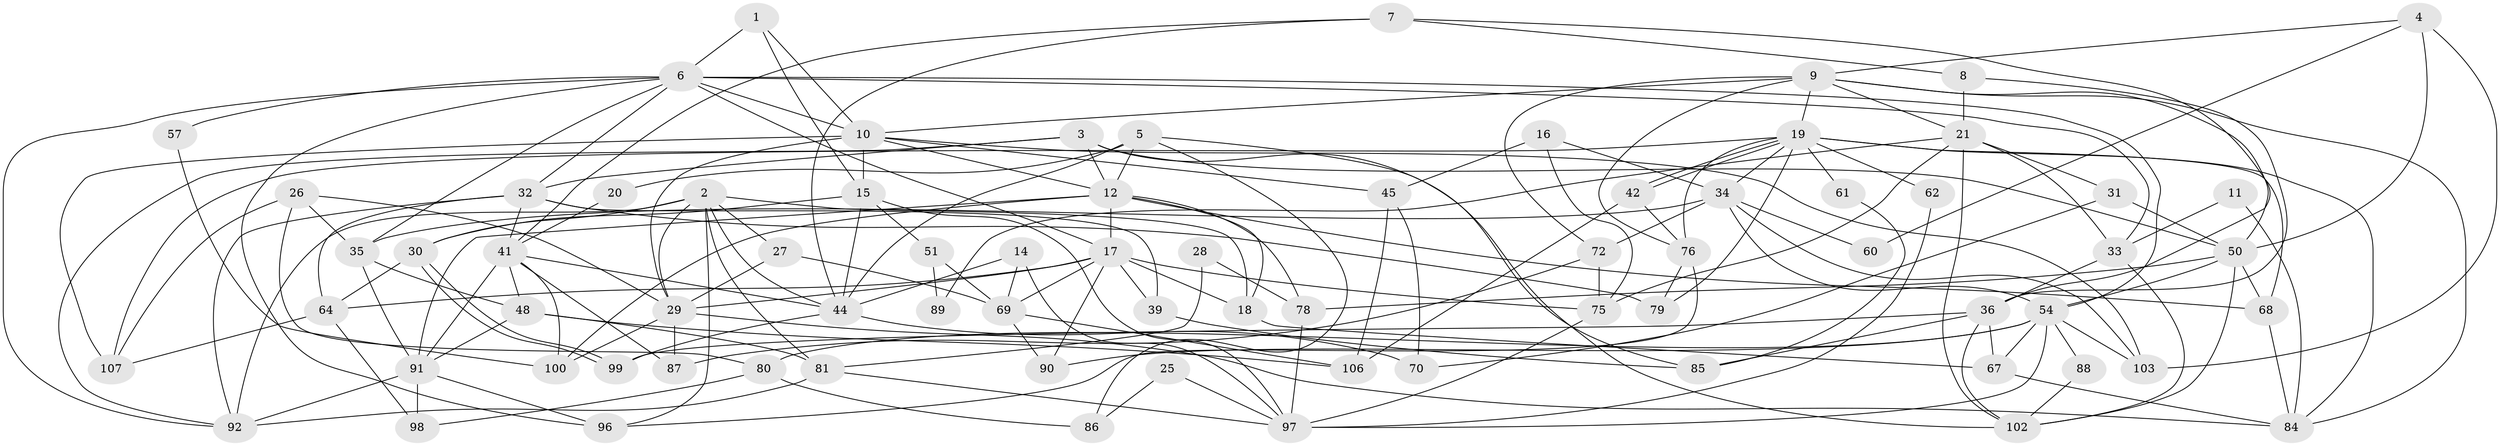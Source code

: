 // original degree distribution, {3: 0.2962962962962963, 4: 0.3055555555555556, 5: 0.12037037037037036, 2: 0.1111111111111111, 6: 0.12037037037037036, 8: 0.018518518518518517, 7: 0.027777777777777776}
// Generated by graph-tools (version 1.1) at 2025/18/03/04/25 18:18:55]
// undirected, 75 vertices, 181 edges
graph export_dot {
graph [start="1"]
  node [color=gray90,style=filled];
  1;
  2 [super="+46"];
  3;
  4 [super="+108"];
  5 [super="+52"];
  6 [super="+58+13"];
  7;
  8;
  9 [super="+82"];
  10 [super="+40+73"];
  11;
  12 [super="+23+53"];
  14;
  15 [super="+43"];
  16;
  17 [super="+65+38+59"];
  18;
  19 [super="+22+24"];
  20;
  21 [super="+55"];
  25;
  26;
  27;
  28;
  29 [super="+74"];
  30 [super="+83"];
  31;
  32 [super="+63"];
  33 [super="+71"];
  34 [super="+37"];
  35 [super="+47"];
  36 [super="+66"];
  39;
  41 [super="+56"];
  42;
  44;
  45 [super="+49"];
  48;
  50 [super="+105"];
  51;
  54 [super="+101"];
  57;
  60;
  61;
  62;
  64;
  67;
  68 [super="+93"];
  69;
  70;
  72;
  75 [super="+95"];
  76;
  78;
  79;
  80;
  81;
  84;
  85;
  86;
  87;
  88;
  89;
  90;
  91 [super="+94"];
  92;
  96;
  97;
  98;
  99;
  100;
  102;
  103;
  106;
  107;
  1 -- 10;
  1 -- 6;
  1 -- 15;
  2 -- 92;
  2 -- 81;
  2 -- 96;
  2 -- 18;
  2 -- 27;
  2 -- 44;
  2 -- 29;
  2 -- 30;
  3 -- 92;
  3 -- 50;
  3 -- 85;
  3 -- 32;
  3 -- 12;
  4 -- 50;
  4 -- 103;
  4 -- 9;
  4 -- 60;
  5 -- 102;
  5 -- 44;
  5 -- 20;
  5 -- 12;
  5 -- 86;
  6 -- 96;
  6 -- 10;
  6 -- 92;
  6 -- 33 [weight=2];
  6 -- 57;
  6 -- 32;
  6 -- 17;
  6 -- 54;
  6 -- 35;
  7 -- 41;
  7 -- 36;
  7 -- 8;
  7 -- 44;
  8 -- 36;
  8 -- 21;
  9 -- 50;
  9 -- 84;
  9 -- 19;
  9 -- 72;
  9 -- 76;
  9 -- 10;
  9 -- 21;
  10 -- 103;
  10 -- 107;
  10 -- 29;
  10 -- 12;
  10 -- 45;
  10 -- 15;
  11 -- 84;
  11 -- 33;
  12 -- 78;
  12 -- 17;
  12 -- 18;
  12 -- 91;
  12 -- 100;
  12 -- 68;
  14 -- 97;
  14 -- 44;
  14 -- 69;
  15 -- 44;
  15 -- 51;
  15 -- 97;
  15 -- 30;
  16 -- 45;
  16 -- 75;
  16 -- 34;
  17 -- 39;
  17 -- 90;
  17 -- 18;
  17 -- 75;
  17 -- 64;
  17 -- 69;
  17 -- 29 [weight=2];
  18 -- 67;
  19 -- 42;
  19 -- 42;
  19 -- 79;
  19 -- 34;
  19 -- 84;
  19 -- 76;
  19 -- 62;
  19 -- 107;
  19 -- 68;
  19 -- 61;
  20 -- 41;
  21 -- 102;
  21 -- 89;
  21 -- 31;
  21 -- 75;
  21 -- 33;
  25 -- 86;
  25 -- 97;
  26 -- 80;
  26 -- 107;
  26 -- 29;
  26 -- 35;
  27 -- 69;
  27 -- 29;
  28 -- 81;
  28 -- 78;
  29 -- 84;
  29 -- 100;
  29 -- 87;
  30 -- 99;
  30 -- 99;
  30 -- 64;
  31 -- 70;
  31 -- 50;
  32 -- 79;
  32 -- 64;
  32 -- 39;
  32 -- 41;
  32 -- 92;
  33 -- 102;
  33 -- 36;
  34 -- 72;
  34 -- 60;
  34 -- 35;
  34 -- 54;
  34 -- 103;
  35 -- 48;
  35 -- 91;
  36 -- 85;
  36 -- 99;
  36 -- 67;
  36 -- 102;
  39 -- 85;
  41 -- 87;
  41 -- 91;
  41 -- 48;
  41 -- 44;
  41 -- 100;
  42 -- 76;
  42 -- 106;
  44 -- 70;
  44 -- 99;
  45 -- 106;
  45 -- 70;
  48 -- 91;
  48 -- 106;
  48 -- 81;
  50 -- 54;
  50 -- 102;
  50 -- 68;
  50 -- 78;
  51 -- 69;
  51 -- 89;
  54 -- 67;
  54 -- 97;
  54 -- 80;
  54 -- 103;
  54 -- 88;
  54 -- 90;
  57 -- 100;
  61 -- 85;
  62 -- 97;
  64 -- 98;
  64 -- 107;
  67 -- 84;
  68 -- 84;
  69 -- 90;
  69 -- 106;
  72 -- 87;
  72 -- 75;
  75 -- 97;
  76 -- 79;
  76 -- 96;
  78 -- 97;
  80 -- 86;
  80 -- 98;
  81 -- 92;
  81 -- 97;
  88 -- 102;
  91 -- 96;
  91 -- 98;
  91 -- 92;
}
